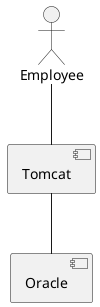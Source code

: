 {
  "sha1": "pl707muib8p4h8089sh2gyuqr249of4",
  "insertion": {
    "when": "2024-06-04T17:28:41.358Z",
    "user": "plantuml@gmail.com"
  }
}
@startuml
hide empty attributes
actor "Employee" as EMP
[Tomcat] as APP
[Oracle] as DB
EMP -- APP
APP -- DB
@enduml

